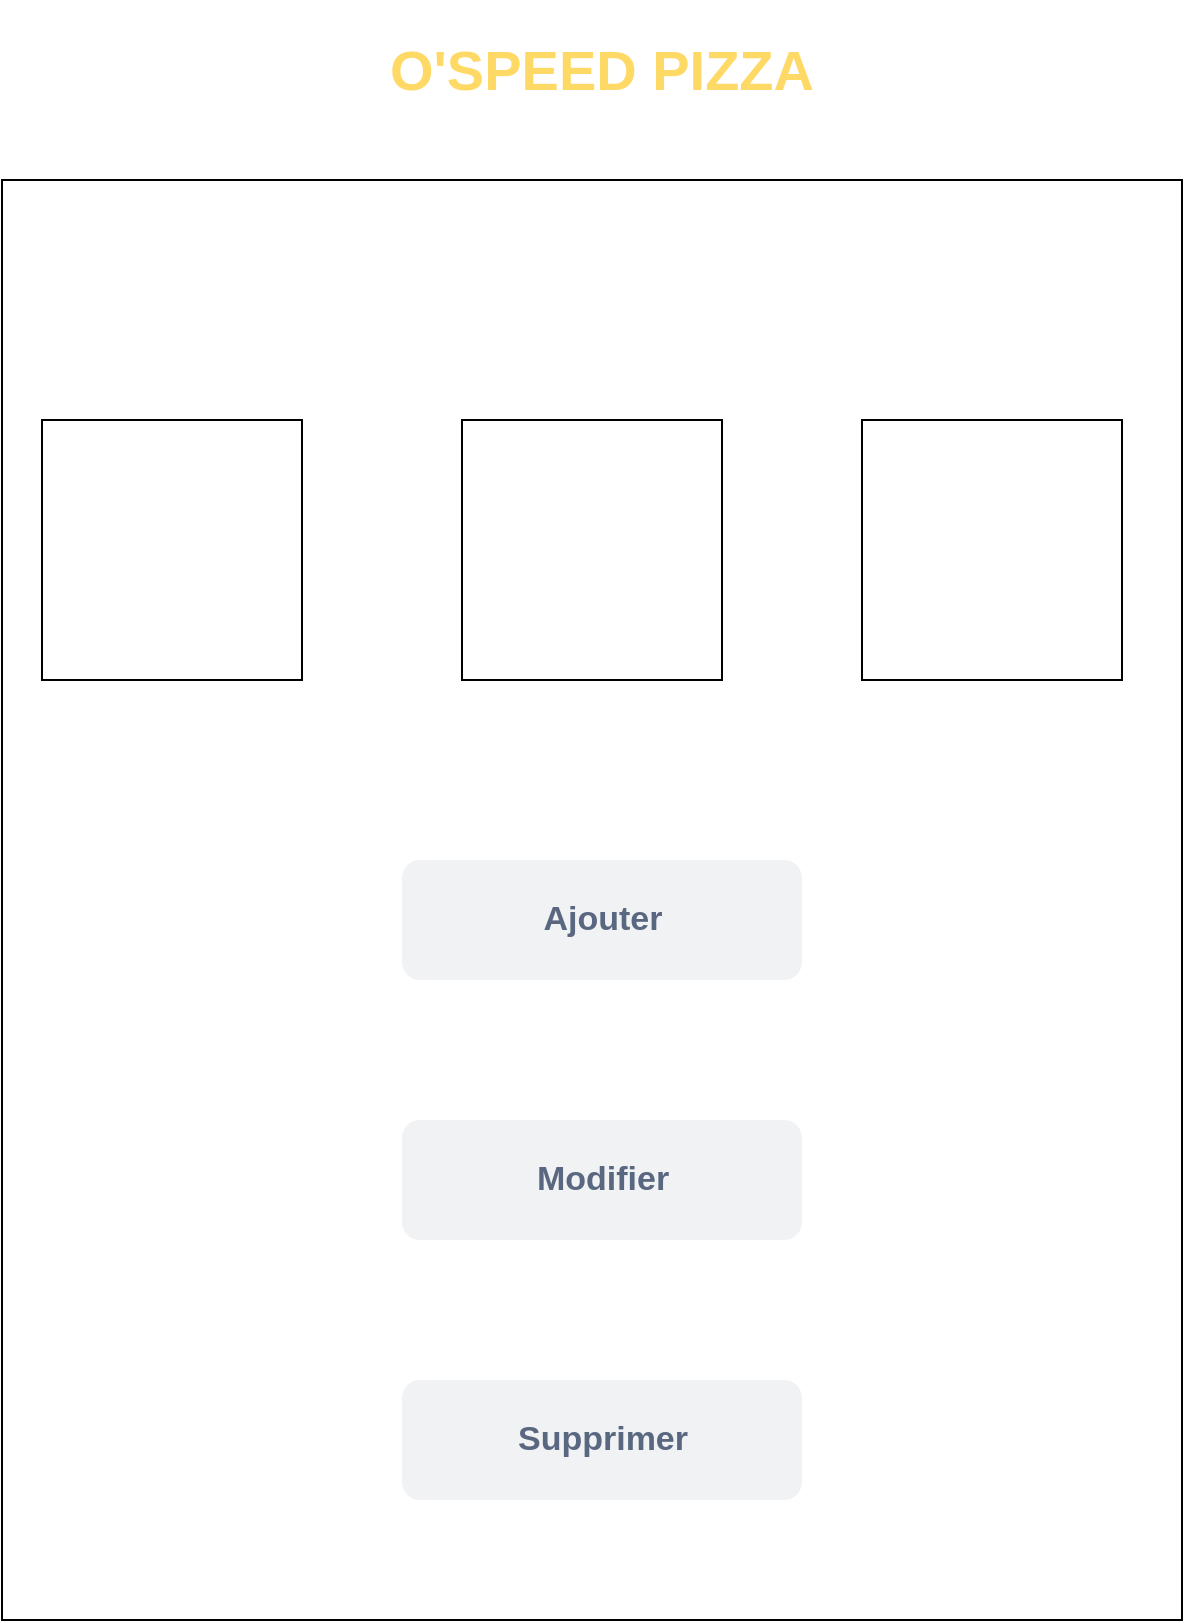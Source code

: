 <mxfile version="14.4.9" type="device"><diagram id="oTJWkWrqe6xRuup__Kj1" name="Page-1"><mxGraphModel dx="1384" dy="773" grid="0" gridSize="10" guides="1" tooltips="1" connect="1" arrows="1" fold="1" page="1" pageScale="1" pageWidth="1169" pageHeight="827" math="0" shadow="0"><root><mxCell id="0"/><mxCell id="1" parent="0"/><mxCell id="HZxUXYD5GP2pklbPi_dU-1" value="&lt;font color=&quot;#ffd966&quot;&gt;&lt;span style=&quot;font-size: 28px&quot;&gt;&lt;b&gt;O'SPEED PIZZA&lt;/b&gt;&lt;/span&gt;&lt;/font&gt;" style="text;html=1;strokeColor=none;fillColor=none;align=center;verticalAlign=middle;whiteSpace=wrap;rounded=0;" vertex="1" parent="1"><mxGeometry x="360" y="30" width="280" height="70" as="geometry"/></mxCell><mxCell id="HZxUXYD5GP2pklbPi_dU-2" value="" style="rounded=0;whiteSpace=wrap;html=1;" vertex="1" parent="1"><mxGeometry x="200" y="120" width="590" height="720" as="geometry"/></mxCell><mxCell id="HZxUXYD5GP2pklbPi_dU-3" value="" style="whiteSpace=wrap;html=1;aspect=fixed;" vertex="1" parent="1"><mxGeometry x="220" y="240" width="130" height="130" as="geometry"/></mxCell><mxCell id="HZxUXYD5GP2pklbPi_dU-4" value="" style="whiteSpace=wrap;html=1;aspect=fixed;" vertex="1" parent="1"><mxGeometry x="430" y="240" width="130" height="130" as="geometry"/></mxCell><mxCell id="HZxUXYD5GP2pklbPi_dU-5" value="" style="whiteSpace=wrap;html=1;aspect=fixed;" vertex="1" parent="1"><mxGeometry x="630" y="240" width="130" height="130" as="geometry"/></mxCell><mxCell id="HZxUXYD5GP2pklbPi_dU-6" value="&lt;b&gt;&lt;font style=&quot;font-size: 17px&quot;&gt;Ajouter&lt;/font&gt;&lt;/b&gt;" style="rounded=1;fillColor=#F1F2F4;strokeColor=none;html=1;fontColor=#596780;align=center;verticalAlign=middle;fontStyle=0;fontSize=12" vertex="1" parent="1"><mxGeometry x="400" y="460" width="200" height="60" as="geometry"/></mxCell><mxCell id="HZxUXYD5GP2pklbPi_dU-9" value="&lt;b&gt;&lt;font style=&quot;font-size: 17px&quot;&gt;Modifier&lt;/font&gt;&lt;/b&gt;" style="rounded=1;fillColor=#F1F2F4;strokeColor=none;html=1;fontColor=#596780;align=center;verticalAlign=middle;fontStyle=0;fontSize=12" vertex="1" parent="1"><mxGeometry x="400" y="590" width="200" height="60" as="geometry"/></mxCell><mxCell id="HZxUXYD5GP2pklbPi_dU-10" value="&lt;b&gt;&lt;font style=&quot;font-size: 17px&quot;&gt;Supprimer&lt;/font&gt;&lt;/b&gt;" style="rounded=1;fillColor=#F1F2F4;strokeColor=none;html=1;fontColor=#596780;align=center;verticalAlign=middle;fontStyle=0;fontSize=12" vertex="1" parent="1"><mxGeometry x="400" y="720" width="200" height="60" as="geometry"/></mxCell></root></mxGraphModel></diagram></mxfile>